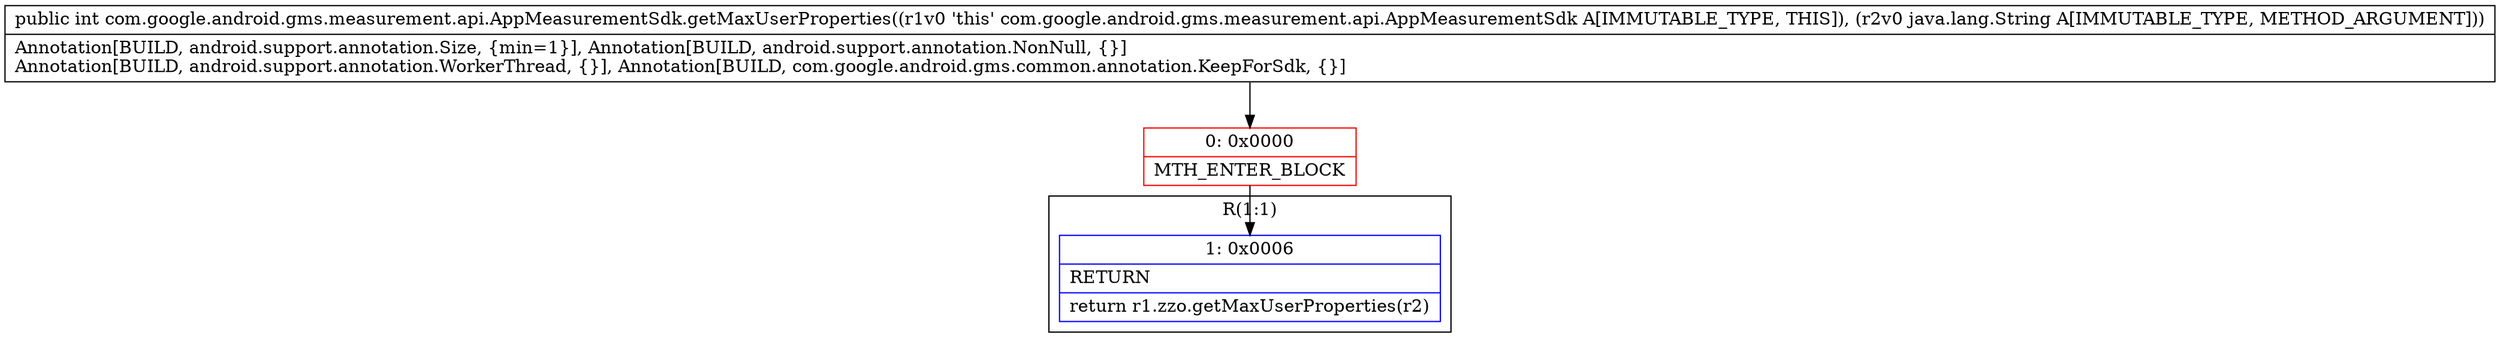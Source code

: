 digraph "CFG forcom.google.android.gms.measurement.api.AppMeasurementSdk.getMaxUserProperties(Ljava\/lang\/String;)I" {
subgraph cluster_Region_1373298922 {
label = "R(1:1)";
node [shape=record,color=blue];
Node_1 [shape=record,label="{1\:\ 0x0006|RETURN\l|return r1.zzo.getMaxUserProperties(r2)\l}"];
}
Node_0 [shape=record,color=red,label="{0\:\ 0x0000|MTH_ENTER_BLOCK\l}"];
MethodNode[shape=record,label="{public int com.google.android.gms.measurement.api.AppMeasurementSdk.getMaxUserProperties((r1v0 'this' com.google.android.gms.measurement.api.AppMeasurementSdk A[IMMUTABLE_TYPE, THIS]), (r2v0 java.lang.String A[IMMUTABLE_TYPE, METHOD_ARGUMENT]))  | Annotation[BUILD, android.support.annotation.Size, \{min=1\}], Annotation[BUILD, android.support.annotation.NonNull, \{\}]\lAnnotation[BUILD, android.support.annotation.WorkerThread, \{\}], Annotation[BUILD, com.google.android.gms.common.annotation.KeepForSdk, \{\}]\l}"];
MethodNode -> Node_0;
Node_0 -> Node_1;
}

